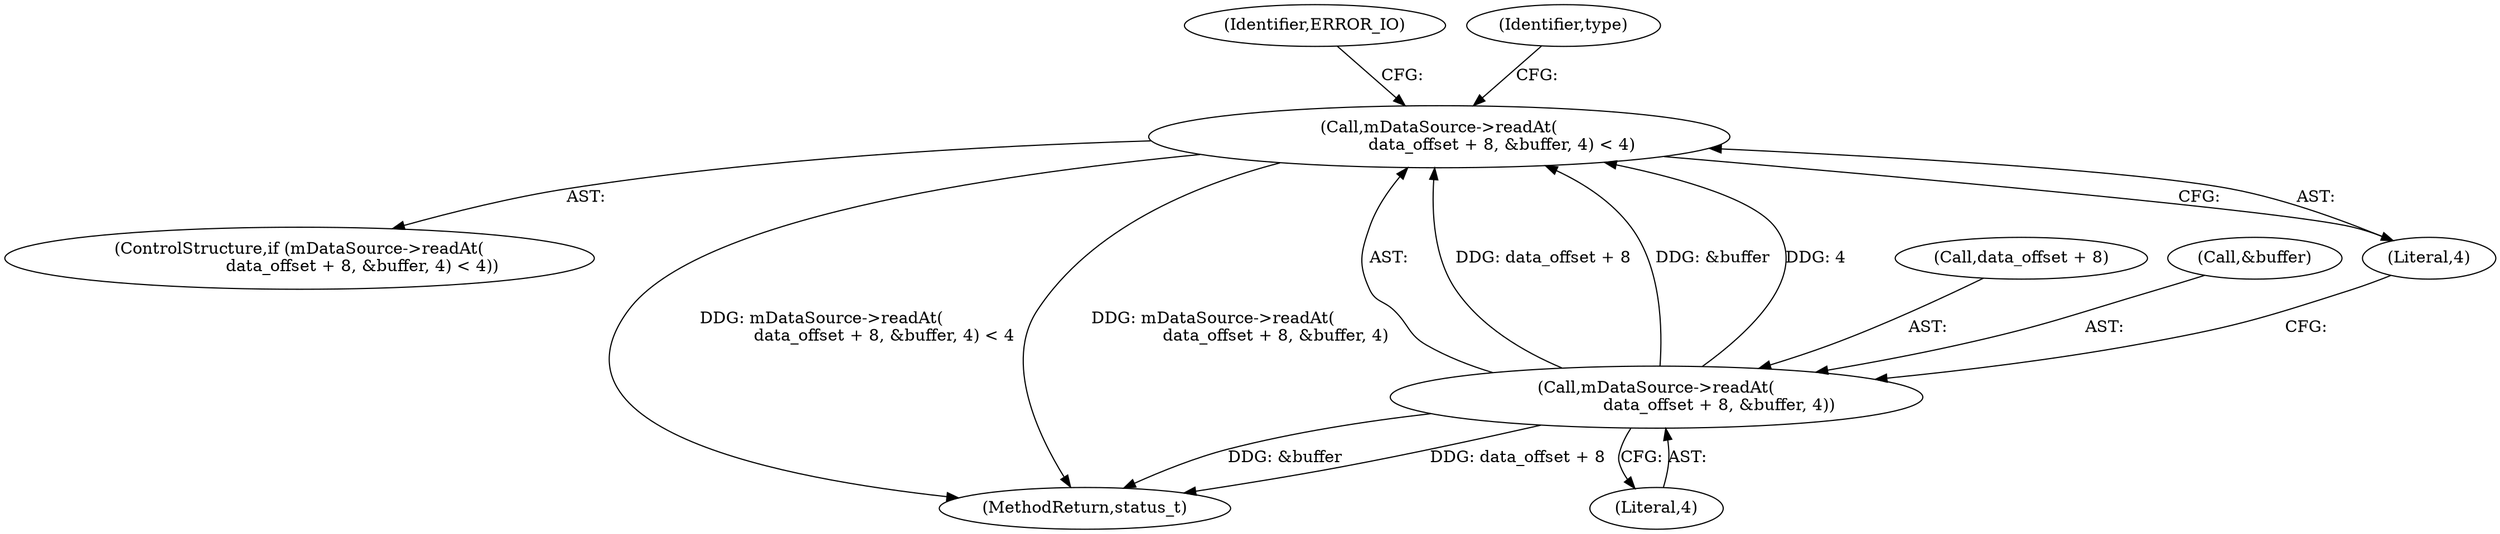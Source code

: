 digraph "0_Android_f4a88c8ed4f8186b3d6e2852993e063fc33ff231@API" {
"1002604" [label="(Call,mDataSource->readAt(\n                        data_offset + 8, &buffer, 4) < 4)"];
"1002605" [label="(Call,mDataSource->readAt(\n                        data_offset + 8, &buffer, 4))"];
"1002615" [label="(Identifier,ERROR_IO)"];
"1002603" [label="(ControlStructure,if (mDataSource->readAt(\n                        data_offset + 8, &buffer, 4) < 4))"];
"1002611" [label="(Literal,4)"];
"1002605" [label="(Call,mDataSource->readAt(\n                        data_offset + 8, &buffer, 4))"];
"1002618" [label="(Identifier,type)"];
"1002606" [label="(Call,data_offset + 8)"];
"1002604" [label="(Call,mDataSource->readAt(\n                        data_offset + 8, &buffer, 4) < 4)"];
"1002609" [label="(Call,&buffer)"];
"1002911" [label="(MethodReturn,status_t)"];
"1002612" [label="(Literal,4)"];
"1002604" -> "1002603"  [label="AST: "];
"1002604" -> "1002612"  [label="CFG: "];
"1002605" -> "1002604"  [label="AST: "];
"1002612" -> "1002604"  [label="AST: "];
"1002615" -> "1002604"  [label="CFG: "];
"1002618" -> "1002604"  [label="CFG: "];
"1002604" -> "1002911"  [label="DDG: mDataSource->readAt(\n                        data_offset + 8, &buffer, 4) < 4"];
"1002604" -> "1002911"  [label="DDG: mDataSource->readAt(\n                        data_offset + 8, &buffer, 4)"];
"1002605" -> "1002604"  [label="DDG: data_offset + 8"];
"1002605" -> "1002604"  [label="DDG: &buffer"];
"1002605" -> "1002604"  [label="DDG: 4"];
"1002605" -> "1002611"  [label="CFG: "];
"1002606" -> "1002605"  [label="AST: "];
"1002609" -> "1002605"  [label="AST: "];
"1002611" -> "1002605"  [label="AST: "];
"1002612" -> "1002605"  [label="CFG: "];
"1002605" -> "1002911"  [label="DDG: &buffer"];
"1002605" -> "1002911"  [label="DDG: data_offset + 8"];
}
